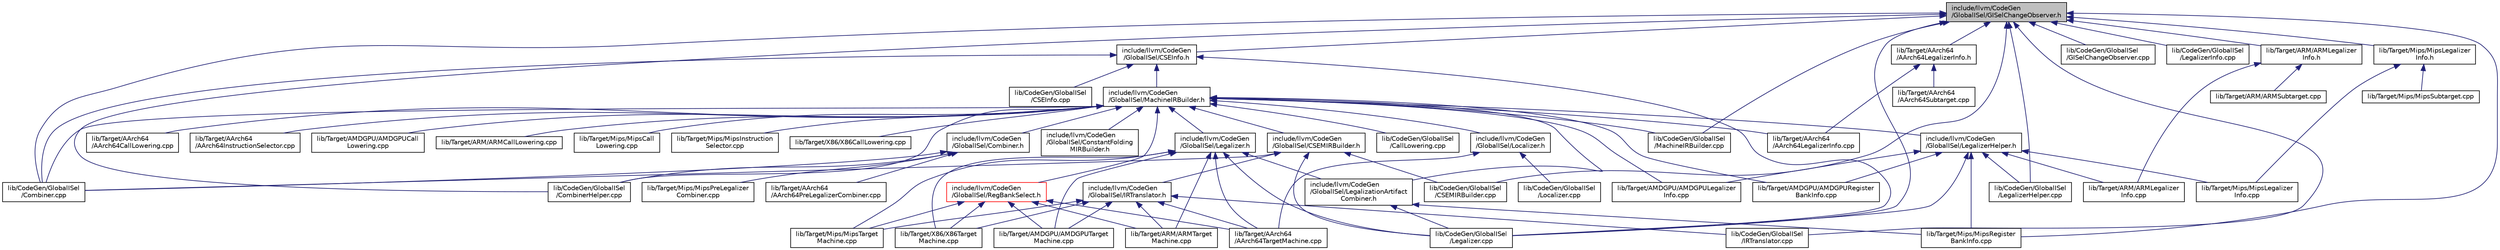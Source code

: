 digraph "include/llvm/CodeGen/GlobalISel/GISelChangeObserver.h"
{
 // LATEX_PDF_SIZE
  bgcolor="transparent";
  edge [fontname="Helvetica",fontsize="10",labelfontname="Helvetica",labelfontsize="10"];
  node [fontname="Helvetica",fontsize="10",shape="box"];
  Node1 [label="include/llvm/CodeGen\l/GlobalISel/GISelChangeObserver.h",height=0.2,width=0.4,color="black", fillcolor="grey75", style="filled", fontcolor="black",tooltip=" "];
  Node1 -> Node2 [dir="back",color="midnightblue",fontsize="10",style="solid",fontname="Helvetica"];
  Node2 [label="include/llvm/CodeGen\l/GlobalISel/CSEInfo.h",height=0.2,width=0.4,color="black",URL="$CSEInfo_8h.html",tooltip=" "];
  Node2 -> Node3 [dir="back",color="midnightblue",fontsize="10",style="solid",fontname="Helvetica"];
  Node3 [label="include/llvm/CodeGen\l/GlobalISel/MachineIRBuilder.h",height=0.2,width=0.4,color="black",URL="$MachineIRBuilder_8h.html",tooltip="This file declares the MachineIRBuilder class."];
  Node3 -> Node4 [dir="back",color="midnightblue",fontsize="10",style="solid",fontname="Helvetica"];
  Node4 [label="include/llvm/CodeGen\l/GlobalISel/CSEMIRBuilder.h",height=0.2,width=0.4,color="black",URL="$CSEMIRBuilder_8h.html",tooltip="This file implements a version of MachineIRBuilder which CSEs insts within a MachineBasicBlock."];
  Node4 -> Node5 [dir="back",color="midnightblue",fontsize="10",style="solid",fontname="Helvetica"];
  Node5 [label="include/llvm/CodeGen\l/GlobalISel/IRTranslator.h",height=0.2,width=0.4,color="black",URL="$IRTranslator_8h.html",tooltip="This file declares the IRTranslator pass."];
  Node5 -> Node6 [dir="back",color="midnightblue",fontsize="10",style="solid",fontname="Helvetica"];
  Node6 [label="lib/CodeGen/GlobalISel\l/IRTranslator.cpp",height=0.2,width=0.4,color="black",URL="$IRTranslator_8cpp.html",tooltip="This file implements the IRTranslator class."];
  Node5 -> Node7 [dir="back",color="midnightblue",fontsize="10",style="solid",fontname="Helvetica"];
  Node7 [label="lib/Target/AArch64\l/AArch64TargetMachine.cpp",height=0.2,width=0.4,color="black",URL="$AArch64TargetMachine_8cpp.html",tooltip=" "];
  Node5 -> Node8 [dir="back",color="midnightblue",fontsize="10",style="solid",fontname="Helvetica"];
  Node8 [label="lib/Target/AMDGPU/AMDGPUTarget\lMachine.cpp",height=0.2,width=0.4,color="black",URL="$AMDGPUTargetMachine_8cpp.html",tooltip="The AMDGPU target machine contains all of the hardware specific information needed to emit code for R..."];
  Node5 -> Node9 [dir="back",color="midnightblue",fontsize="10",style="solid",fontname="Helvetica"];
  Node9 [label="lib/Target/ARM/ARMTarget\lMachine.cpp",height=0.2,width=0.4,color="black",URL="$ARMTargetMachine_8cpp.html",tooltip=" "];
  Node5 -> Node10 [dir="back",color="midnightblue",fontsize="10",style="solid",fontname="Helvetica"];
  Node10 [label="lib/Target/Mips/MipsTarget\lMachine.cpp",height=0.2,width=0.4,color="black",URL="$MipsTargetMachine_8cpp.html",tooltip=" "];
  Node5 -> Node11 [dir="back",color="midnightblue",fontsize="10",style="solid",fontname="Helvetica"];
  Node11 [label="lib/Target/X86/X86Target\lMachine.cpp",height=0.2,width=0.4,color="black",URL="$X86TargetMachine_8cpp.html",tooltip=" "];
  Node4 -> Node12 [dir="back",color="midnightblue",fontsize="10",style="solid",fontname="Helvetica"];
  Node12 [label="lib/CodeGen/GlobalISel\l/CSEMIRBuilder.cpp",height=0.2,width=0.4,color="black",URL="$CSEMIRBuilder_8cpp.html",tooltip="This file implements the CSEMIRBuilder class which CSEs as it builds instructions."];
  Node4 -> Node13 [dir="back",color="midnightblue",fontsize="10",style="solid",fontname="Helvetica"];
  Node13 [label="lib/CodeGen/GlobalISel\l/Combiner.cpp",height=0.2,width=0.4,color="black",URL="$Combiner_8cpp.html",tooltip=" "];
  Node4 -> Node14 [dir="back",color="midnightblue",fontsize="10",style="solid",fontname="Helvetica"];
  Node14 [label="lib/CodeGen/GlobalISel\l/Legalizer.cpp",height=0.2,width=0.4,color="black",URL="$Legalizer_8cpp.html",tooltip=" "];
  Node3 -> Node15 [dir="back",color="midnightblue",fontsize="10",style="solid",fontname="Helvetica"];
  Node15 [label="include/llvm/CodeGen\l/GlobalISel/Combiner.h",height=0.2,width=0.4,color="black",URL="$Combiner_8h.html",tooltip=" "];
  Node15 -> Node13 [dir="back",color="midnightblue",fontsize="10",style="solid",fontname="Helvetica"];
  Node15 -> Node16 [dir="back",color="midnightblue",fontsize="10",style="solid",fontname="Helvetica"];
  Node16 [label="lib/CodeGen/GlobalISel\l/CombinerHelper.cpp",height=0.2,width=0.4,color="black",URL="$CombinerHelper_8cpp.html",tooltip=" "];
  Node15 -> Node17 [dir="back",color="midnightblue",fontsize="10",style="solid",fontname="Helvetica"];
  Node17 [label="lib/Target/AArch64\l/AArch64PreLegalizerCombiner.cpp",height=0.2,width=0.4,color="black",URL="$AArch64PreLegalizerCombiner_8cpp.html",tooltip=" "];
  Node15 -> Node18 [dir="back",color="midnightblue",fontsize="10",style="solid",fontname="Helvetica"];
  Node18 [label="lib/Target/Mips/MipsPreLegalizer\lCombiner.cpp",height=0.2,width=0.4,color="black",URL="$MipsPreLegalizerCombiner_8cpp.html",tooltip=" "];
  Node3 -> Node19 [dir="back",color="midnightblue",fontsize="10",style="solid",fontname="Helvetica"];
  Node19 [label="include/llvm/CodeGen\l/GlobalISel/ConstantFolding\lMIRBuilder.h",height=0.2,width=0.4,color="black",URL="$ConstantFoldingMIRBuilder_8h.html",tooltip="This file implements a version of MachineIRBuilder which does trivial constant folding."];
  Node3 -> Node20 [dir="back",color="midnightblue",fontsize="10",style="solid",fontname="Helvetica"];
  Node20 [label="include/llvm/CodeGen\l/GlobalISel/LegalizationArtifact\lCombiner.h",height=0.2,width=0.4,color="black",URL="$LegalizationArtifactCombiner_8h.html",tooltip=" "];
  Node20 -> Node14 [dir="back",color="midnightblue",fontsize="10",style="solid",fontname="Helvetica"];
  Node20 -> Node21 [dir="back",color="midnightblue",fontsize="10",style="solid",fontname="Helvetica"];
  Node21 [label="lib/Target/Mips/MipsRegister\lBankInfo.cpp",height=0.2,width=0.4,color="black",URL="$MipsRegisterBankInfo_8cpp.html",tooltip="This file implements the targeting of the RegisterBankInfo class for Mips."];
  Node3 -> Node22 [dir="back",color="midnightblue",fontsize="10",style="solid",fontname="Helvetica"];
  Node22 [label="include/llvm/CodeGen\l/GlobalISel/Legalizer.h",height=0.2,width=0.4,color="black",URL="$Legalizer_8h.html",tooltip=" "];
  Node22 -> Node20 [dir="back",color="midnightblue",fontsize="10",style="solid",fontname="Helvetica"];
  Node22 -> Node14 [dir="back",color="midnightblue",fontsize="10",style="solid",fontname="Helvetica"];
  Node22 -> Node7 [dir="back",color="midnightblue",fontsize="10",style="solid",fontname="Helvetica"];
  Node22 -> Node8 [dir="back",color="midnightblue",fontsize="10",style="solid",fontname="Helvetica"];
  Node22 -> Node9 [dir="back",color="midnightblue",fontsize="10",style="solid",fontname="Helvetica"];
  Node22 -> Node10 [dir="back",color="midnightblue",fontsize="10",style="solid",fontname="Helvetica"];
  Node22 -> Node11 [dir="back",color="midnightblue",fontsize="10",style="solid",fontname="Helvetica"];
  Node3 -> Node23 [dir="back",color="midnightblue",fontsize="10",style="solid",fontname="Helvetica"];
  Node23 [label="include/llvm/CodeGen\l/GlobalISel/LegalizerHelper.h",height=0.2,width=0.4,color="black",URL="$LegalizerHelper_8h.html",tooltip=" "];
  Node23 -> Node14 [dir="back",color="midnightblue",fontsize="10",style="solid",fontname="Helvetica"];
  Node23 -> Node24 [dir="back",color="midnightblue",fontsize="10",style="solid",fontname="Helvetica"];
  Node24 [label="lib/CodeGen/GlobalISel\l/LegalizerHelper.cpp",height=0.2,width=0.4,color="black",URL="$LegalizerHelper_8cpp.html",tooltip=" "];
  Node23 -> Node25 [dir="back",color="midnightblue",fontsize="10",style="solid",fontname="Helvetica"];
  Node25 [label="lib/Target/AMDGPU/AMDGPULegalizer\lInfo.cpp",height=0.2,width=0.4,color="black",URL="$AMDGPULegalizerInfo_8cpp.html",tooltip="This file implements the targeting of the Machinelegalizer class for AMDGPU."];
  Node23 -> Node26 [dir="back",color="midnightblue",fontsize="10",style="solid",fontname="Helvetica"];
  Node26 [label="lib/Target/AMDGPU/AMDGPURegister\lBankInfo.cpp",height=0.2,width=0.4,color="black",URL="$AMDGPURegisterBankInfo_8cpp.html",tooltip="This file implements the targeting of the RegisterBankInfo class for AMDGPU."];
  Node23 -> Node27 [dir="back",color="midnightblue",fontsize="10",style="solid",fontname="Helvetica"];
  Node27 [label="lib/Target/ARM/ARMLegalizer\lInfo.cpp",height=0.2,width=0.4,color="black",URL="$ARMLegalizerInfo_8cpp.html",tooltip="This file implements the targeting of the Machinelegalizer class for ARM."];
  Node23 -> Node28 [dir="back",color="midnightblue",fontsize="10",style="solid",fontname="Helvetica"];
  Node28 [label="lib/Target/Mips/MipsLegalizer\lInfo.cpp",height=0.2,width=0.4,color="black",URL="$MipsLegalizerInfo_8cpp.html",tooltip="This file implements the targeting of the Machinelegalizer class for Mips."];
  Node23 -> Node21 [dir="back",color="midnightblue",fontsize="10",style="solid",fontname="Helvetica"];
  Node3 -> Node29 [dir="back",color="midnightblue",fontsize="10",style="solid",fontname="Helvetica"];
  Node29 [label="include/llvm/CodeGen\l/GlobalISel/Localizer.h",height=0.2,width=0.4,color="black",URL="$Localizer_8h.html",tooltip=" "];
  Node29 -> Node30 [dir="back",color="midnightblue",fontsize="10",style="solid",fontname="Helvetica"];
  Node30 [label="lib/CodeGen/GlobalISel\l/Localizer.cpp",height=0.2,width=0.4,color="black",URL="$Localizer_8cpp.html",tooltip="This file implements the Localizer class."];
  Node29 -> Node7 [dir="back",color="midnightblue",fontsize="10",style="solid",fontname="Helvetica"];
  Node3 -> Node31 [dir="back",color="midnightblue",fontsize="10",style="solid",fontname="Helvetica"];
  Node31 [label="include/llvm/CodeGen\l/GlobalISel/RegBankSelect.h",height=0.2,width=0.4,color="red",URL="$RegBankSelect_8h.html",tooltip=" "];
  Node31 -> Node7 [dir="back",color="midnightblue",fontsize="10",style="solid",fontname="Helvetica"];
  Node31 -> Node8 [dir="back",color="midnightblue",fontsize="10",style="solid",fontname="Helvetica"];
  Node31 -> Node9 [dir="back",color="midnightblue",fontsize="10",style="solid",fontname="Helvetica"];
  Node31 -> Node10 [dir="back",color="midnightblue",fontsize="10",style="solid",fontname="Helvetica"];
  Node31 -> Node11 [dir="back",color="midnightblue",fontsize="10",style="solid",fontname="Helvetica"];
  Node3 -> Node33 [dir="back",color="midnightblue",fontsize="10",style="solid",fontname="Helvetica"];
  Node33 [label="lib/CodeGen/GlobalISel\l/CallLowering.cpp",height=0.2,width=0.4,color="black",URL="$CallLowering_8cpp.html",tooltip="This file implements some simple delegations needed for call lowering."];
  Node3 -> Node13 [dir="back",color="midnightblue",fontsize="10",style="solid",fontname="Helvetica"];
  Node3 -> Node16 [dir="back",color="midnightblue",fontsize="10",style="solid",fontname="Helvetica"];
  Node3 -> Node34 [dir="back",color="midnightblue",fontsize="10",style="solid",fontname="Helvetica"];
  Node34 [label="lib/CodeGen/GlobalISel\l/MachineIRBuilder.cpp",height=0.2,width=0.4,color="black",URL="$MachineIRBuilder_8cpp.html",tooltip="This file implements the MachineIRBuidler class."];
  Node3 -> Node35 [dir="back",color="midnightblue",fontsize="10",style="solid",fontname="Helvetica"];
  Node35 [label="lib/Target/AArch64\l/AArch64CallLowering.cpp",height=0.2,width=0.4,color="black",URL="$AArch64CallLowering_8cpp.html",tooltip="This file implements the lowering of LLVM calls to machine code calls for GlobalISel."];
  Node3 -> Node36 [dir="back",color="midnightblue",fontsize="10",style="solid",fontname="Helvetica"];
  Node36 [label="lib/Target/AArch64\l/AArch64InstructionSelector.cpp",height=0.2,width=0.4,color="black",URL="$AArch64InstructionSelector_8cpp.html",tooltip="This file implements the targeting of the InstructionSelector class for AArch64."];
  Node3 -> Node37 [dir="back",color="midnightblue",fontsize="10",style="solid",fontname="Helvetica"];
  Node37 [label="lib/Target/AArch64\l/AArch64LegalizerInfo.cpp",height=0.2,width=0.4,color="black",URL="$AArch64LegalizerInfo_8cpp.html",tooltip="This file implements the targeting of the Machinelegalizer class for AArch64."];
  Node3 -> Node38 [dir="back",color="midnightblue",fontsize="10",style="solid",fontname="Helvetica"];
  Node38 [label="lib/Target/AMDGPU/AMDGPUCall\lLowering.cpp",height=0.2,width=0.4,color="black",URL="$AMDGPUCallLowering_8cpp.html",tooltip="This file implements the lowering of LLVM calls to machine code calls for GlobalISel."];
  Node3 -> Node25 [dir="back",color="midnightblue",fontsize="10",style="solid",fontname="Helvetica"];
  Node3 -> Node26 [dir="back",color="midnightblue",fontsize="10",style="solid",fontname="Helvetica"];
  Node3 -> Node39 [dir="back",color="midnightblue",fontsize="10",style="solid",fontname="Helvetica"];
  Node39 [label="lib/Target/ARM/ARMCallLowering.cpp",height=0.2,width=0.4,color="black",URL="$ARMCallLowering_8cpp.html",tooltip="This file implements the lowering of LLVM calls to machine code calls for GlobalISel."];
  Node3 -> Node40 [dir="back",color="midnightblue",fontsize="10",style="solid",fontname="Helvetica"];
  Node40 [label="lib/Target/Mips/MipsCall\lLowering.cpp",height=0.2,width=0.4,color="black",URL="$MipsCallLowering_8cpp.html",tooltip="This file implements the lowering of LLVM calls to machine code calls for GlobalISel."];
  Node3 -> Node41 [dir="back",color="midnightblue",fontsize="10",style="solid",fontname="Helvetica"];
  Node41 [label="lib/Target/Mips/MipsInstruction\lSelector.cpp",height=0.2,width=0.4,color="black",URL="$MipsInstructionSelector_8cpp.html",tooltip="This file implements the targeting of the InstructionSelector class for Mips."];
  Node3 -> Node42 [dir="back",color="midnightblue",fontsize="10",style="solid",fontname="Helvetica"];
  Node42 [label="lib/Target/X86/X86CallLowering.cpp",height=0.2,width=0.4,color="black",URL="$X86CallLowering_8cpp.html",tooltip="This file implements the lowering of LLVM calls to machine code calls for GlobalISel."];
  Node2 -> Node43 [dir="back",color="midnightblue",fontsize="10",style="solid",fontname="Helvetica"];
  Node43 [label="lib/CodeGen/GlobalISel\l/CSEInfo.cpp",height=0.2,width=0.4,color="black",URL="$CSEInfo_8cpp.html",tooltip=" "];
  Node2 -> Node13 [dir="back",color="midnightblue",fontsize="10",style="solid",fontname="Helvetica"];
  Node2 -> Node14 [dir="back",color="midnightblue",fontsize="10",style="solid",fontname="Helvetica"];
  Node1 -> Node12 [dir="back",color="midnightblue",fontsize="10",style="solid",fontname="Helvetica"];
  Node1 -> Node13 [dir="back",color="midnightblue",fontsize="10",style="solid",fontname="Helvetica"];
  Node1 -> Node16 [dir="back",color="midnightblue",fontsize="10",style="solid",fontname="Helvetica"];
  Node1 -> Node44 [dir="back",color="midnightblue",fontsize="10",style="solid",fontname="Helvetica"];
  Node44 [label="lib/CodeGen/GlobalISel\l/GISelChangeObserver.cpp",height=0.2,width=0.4,color="black",URL="$GISelChangeObserver_8cpp.html",tooltip=" "];
  Node1 -> Node6 [dir="back",color="midnightblue",fontsize="10",style="solid",fontname="Helvetica"];
  Node1 -> Node14 [dir="back",color="midnightblue",fontsize="10",style="solid",fontname="Helvetica"];
  Node1 -> Node24 [dir="back",color="midnightblue",fontsize="10",style="solid",fontname="Helvetica"];
  Node1 -> Node45 [dir="back",color="midnightblue",fontsize="10",style="solid",fontname="Helvetica"];
  Node45 [label="lib/CodeGen/GlobalISel\l/LegalizerInfo.cpp",height=0.2,width=0.4,color="black",URL="$LegalizerInfo_8cpp.html",tooltip=" "];
  Node1 -> Node34 [dir="back",color="midnightblue",fontsize="10",style="solid",fontname="Helvetica"];
  Node1 -> Node46 [dir="back",color="midnightblue",fontsize="10",style="solid",fontname="Helvetica"];
  Node46 [label="lib/Target/AArch64\l/AArch64LegalizerInfo.h",height=0.2,width=0.4,color="black",URL="$AArch64LegalizerInfo_8h.html",tooltip="This file declares the targeting of the Machinelegalizer class for AArch64."];
  Node46 -> Node37 [dir="back",color="midnightblue",fontsize="10",style="solid",fontname="Helvetica"];
  Node46 -> Node47 [dir="back",color="midnightblue",fontsize="10",style="solid",fontname="Helvetica"];
  Node47 [label="lib/Target/AArch64\l/AArch64Subtarget.cpp",height=0.2,width=0.4,color="black",URL="$AArch64Subtarget_8cpp.html",tooltip=" "];
  Node1 -> Node48 [dir="back",color="midnightblue",fontsize="10",style="solid",fontname="Helvetica"];
  Node48 [label="lib/Target/ARM/ARMLegalizer\lInfo.h",height=0.2,width=0.4,color="black",URL="$ARMLegalizerInfo_8h.html",tooltip="This file declares the targeting of the Machinelegalizer class for ARM."];
  Node48 -> Node27 [dir="back",color="midnightblue",fontsize="10",style="solid",fontname="Helvetica"];
  Node48 -> Node49 [dir="back",color="midnightblue",fontsize="10",style="solid",fontname="Helvetica"];
  Node49 [label="lib/Target/ARM/ARMSubtarget.cpp",height=0.2,width=0.4,color="black",URL="$ARMSubtarget_8cpp.html",tooltip=" "];
  Node1 -> Node50 [dir="back",color="midnightblue",fontsize="10",style="solid",fontname="Helvetica"];
  Node50 [label="lib/Target/Mips/MipsLegalizer\lInfo.h",height=0.2,width=0.4,color="black",URL="$MipsLegalizerInfo_8h.html",tooltip="This file declares the targeting of the Machinelegalizer class for Mips."];
  Node50 -> Node28 [dir="back",color="midnightblue",fontsize="10",style="solid",fontname="Helvetica"];
  Node50 -> Node51 [dir="back",color="midnightblue",fontsize="10",style="solid",fontname="Helvetica"];
  Node51 [label="lib/Target/Mips/MipsSubtarget.cpp",height=0.2,width=0.4,color="black",URL="$MipsSubtarget_8cpp.html",tooltip=" "];
  Node1 -> Node21 [dir="back",color="midnightblue",fontsize="10",style="solid",fontname="Helvetica"];
}
